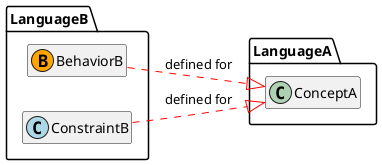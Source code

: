 @startuml
left to right direction

package LanguageA {
  class ConceptA
}

package LanguageB {
  class BehaviorB <<B,orange>>
  class ConstraintB <<C,lightblue>>
}

BehaviorB .[#red].|> ConceptA: defined for
ConstraintB .[#red].|> ConceptA: defined for


hide empty members

@enduml